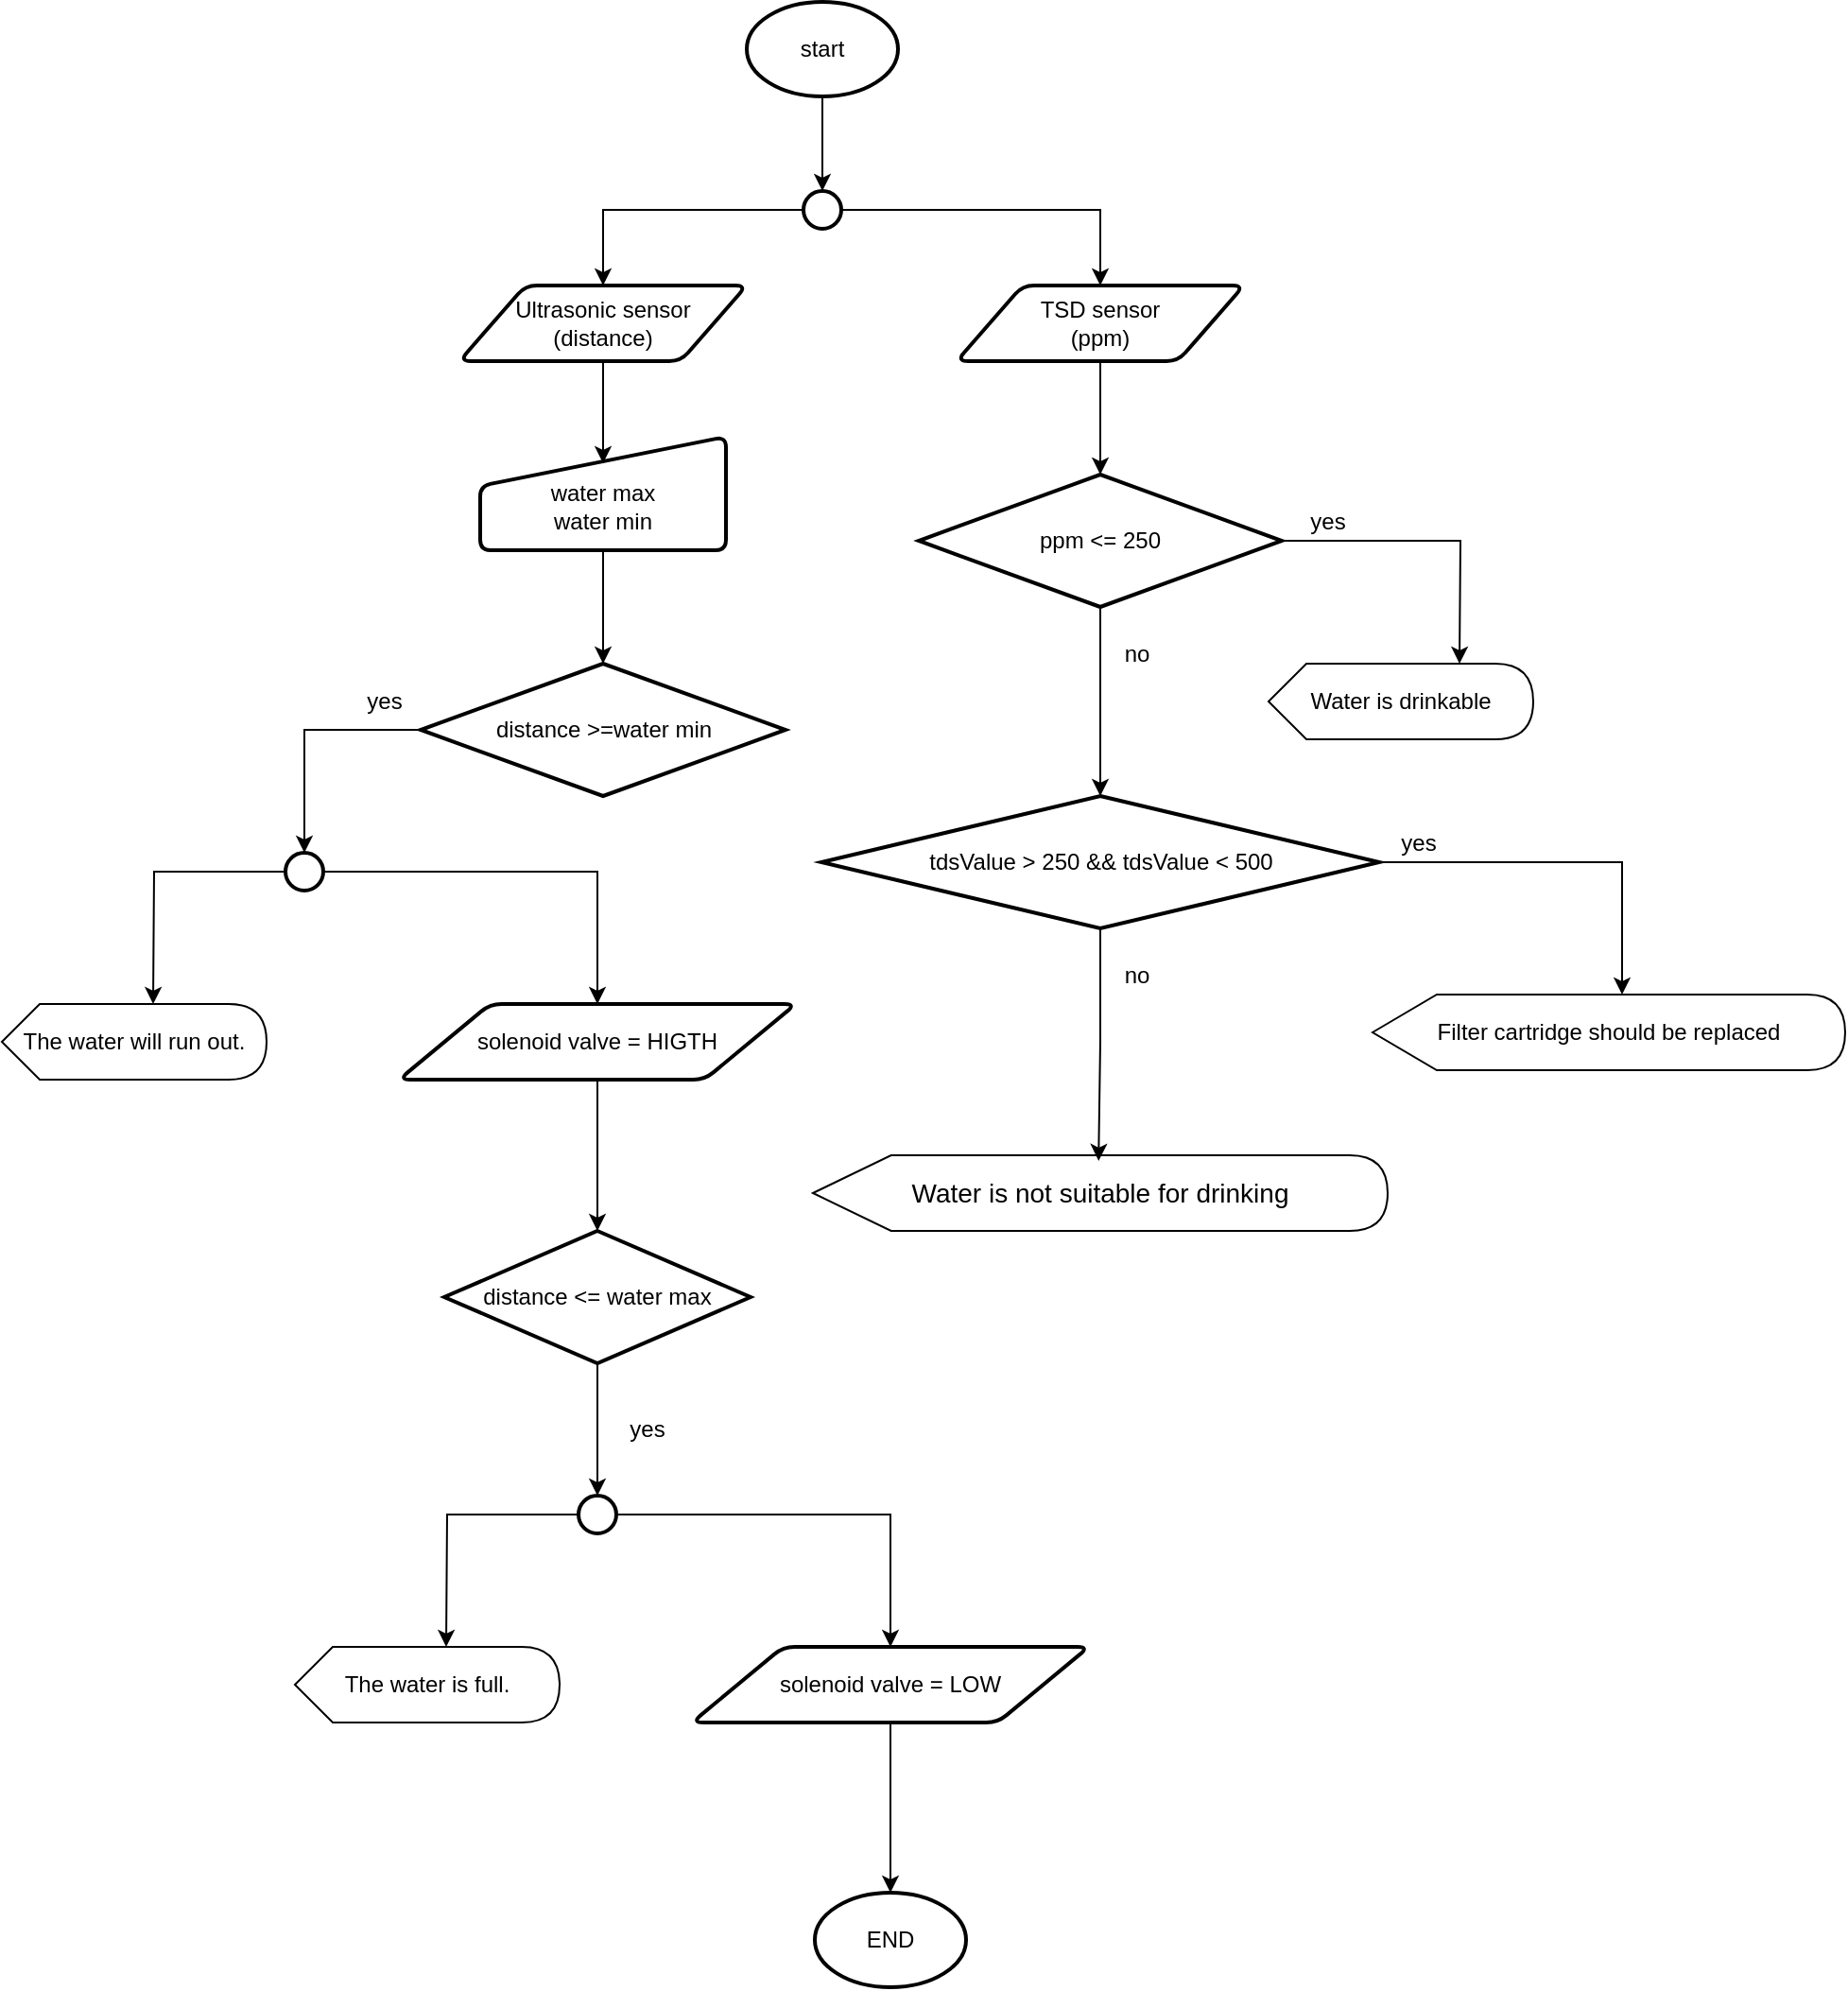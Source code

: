 <mxfile version="24.3.1" type="github">
  <diagram id="C5RBs43oDa-KdzZeNtuy" name="Page-1">
    <mxGraphModel dx="1452" dy="796" grid="1" gridSize="10" guides="1" tooltips="1" connect="1" arrows="1" fold="1" page="1" pageScale="1" pageWidth="1654" pageHeight="1169" math="0" shadow="0">
      <root>
        <mxCell id="WIyWlLk6GJQsqaUBKTNV-0" />
        <mxCell id="WIyWlLk6GJQsqaUBKTNV-1" parent="WIyWlLk6GJQsqaUBKTNV-0" />
        <mxCell id="Ok1g1s4KcjB2tpEZXEhJ-4" style="edgeStyle=orthogonalEdgeStyle;rounded=0;orthogonalLoop=1;jettySize=auto;html=1;exitX=0.5;exitY=1;exitDx=0;exitDy=0;exitPerimeter=0;" parent="WIyWlLk6GJQsqaUBKTNV-1" source="Ok1g1s4KcjB2tpEZXEhJ-0" target="Ok1g1s4KcjB2tpEZXEhJ-3" edge="1">
          <mxGeometry relative="1" as="geometry" />
        </mxCell>
        <mxCell id="Ok1g1s4KcjB2tpEZXEhJ-0" value="start" style="strokeWidth=2;html=1;shape=mxgraph.flowchart.start_1;whiteSpace=wrap;" parent="WIyWlLk6GJQsqaUBKTNV-1" vertex="1">
          <mxGeometry x="764" y="40" width="80" height="50" as="geometry" />
        </mxCell>
        <mxCell id="Ok1g1s4KcjB2tpEZXEhJ-8" style="edgeStyle=orthogonalEdgeStyle;rounded=0;orthogonalLoop=1;jettySize=auto;html=1;entryX=0.5;entryY=0.233;entryDx=0;entryDy=0;entryPerimeter=0;" parent="WIyWlLk6GJQsqaUBKTNV-1" source="Ok1g1s4KcjB2tpEZXEhJ-1" target="Ok1g1s4KcjB2tpEZXEhJ-7" edge="1">
          <mxGeometry relative="1" as="geometry" />
        </mxCell>
        <mxCell id="Ok1g1s4KcjB2tpEZXEhJ-1" value="Ultrasonic sensor&lt;br&gt;(distance)" style="shape=parallelogram;html=1;strokeWidth=2;perimeter=parallelogramPerimeter;whiteSpace=wrap;rounded=1;arcSize=12;size=0.23;" parent="WIyWlLk6GJQsqaUBKTNV-1" vertex="1">
          <mxGeometry x="612" y="190" width="152" height="40" as="geometry" />
        </mxCell>
        <mxCell id="Ok1g1s4KcjB2tpEZXEhJ-12" style="edgeStyle=orthogonalEdgeStyle;rounded=0;orthogonalLoop=1;jettySize=auto;html=1;" parent="WIyWlLk6GJQsqaUBKTNV-1" source="Ok1g1s4KcjB2tpEZXEhJ-2" target="Ok1g1s4KcjB2tpEZXEhJ-11" edge="1">
          <mxGeometry relative="1" as="geometry" />
        </mxCell>
        <mxCell id="Ok1g1s4KcjB2tpEZXEhJ-2" value="TSD sensor&lt;br&gt;(ppm)" style="shape=parallelogram;html=1;strokeWidth=2;perimeter=parallelogramPerimeter;whiteSpace=wrap;rounded=1;arcSize=12;size=0.23;" parent="WIyWlLk6GJQsqaUBKTNV-1" vertex="1">
          <mxGeometry x="875" y="190" width="152" height="40" as="geometry" />
        </mxCell>
        <mxCell id="Ok1g1s4KcjB2tpEZXEhJ-5" style="edgeStyle=orthogonalEdgeStyle;rounded=0;orthogonalLoop=1;jettySize=auto;html=1;entryX=0.5;entryY=0;entryDx=0;entryDy=0;" parent="WIyWlLk6GJQsqaUBKTNV-1" source="Ok1g1s4KcjB2tpEZXEhJ-3" target="Ok1g1s4KcjB2tpEZXEhJ-1" edge="1">
          <mxGeometry relative="1" as="geometry" />
        </mxCell>
        <mxCell id="Ok1g1s4KcjB2tpEZXEhJ-6" style="edgeStyle=orthogonalEdgeStyle;rounded=0;orthogonalLoop=1;jettySize=auto;html=1;entryX=0.5;entryY=0;entryDx=0;entryDy=0;" parent="WIyWlLk6GJQsqaUBKTNV-1" source="Ok1g1s4KcjB2tpEZXEhJ-3" target="Ok1g1s4KcjB2tpEZXEhJ-2" edge="1">
          <mxGeometry relative="1" as="geometry" />
        </mxCell>
        <mxCell id="Ok1g1s4KcjB2tpEZXEhJ-3" value="" style="strokeWidth=2;html=1;shape=mxgraph.flowchart.start_2;whiteSpace=wrap;" parent="WIyWlLk6GJQsqaUBKTNV-1" vertex="1">
          <mxGeometry x="794" y="140" width="20" height="20" as="geometry" />
        </mxCell>
        <mxCell id="Ok1g1s4KcjB2tpEZXEhJ-7" value="&lt;div&gt;&lt;br&gt;&lt;/div&gt;water max&lt;div&gt;water min&lt;/div&gt;" style="html=1;strokeWidth=2;shape=manualInput;whiteSpace=wrap;rounded=1;size=26;arcSize=11;" parent="WIyWlLk6GJQsqaUBKTNV-1" vertex="1">
          <mxGeometry x="623" y="270" width="130" height="60" as="geometry" />
        </mxCell>
        <mxCell id="Ok1g1s4KcjB2tpEZXEhJ-19" style="edgeStyle=orthogonalEdgeStyle;rounded=0;orthogonalLoop=1;jettySize=auto;html=1;exitX=0;exitY=0.5;exitDx=0;exitDy=0;exitPerimeter=0;entryX=0.5;entryY=0;entryDx=0;entryDy=0;entryPerimeter=0;" parent="WIyWlLk6GJQsqaUBKTNV-1" source="Ok1g1s4KcjB2tpEZXEhJ-9" target="Ok1g1s4KcjB2tpEZXEhJ-21" edge="1">
          <mxGeometry relative="1" as="geometry">
            <mxPoint x="530" y="480" as="targetPoint" />
          </mxGeometry>
        </mxCell>
        <mxCell id="Ok1g1s4KcjB2tpEZXEhJ-9" value="distance &amp;gt;=water min" style="strokeWidth=2;html=1;shape=mxgraph.flowchart.decision;whiteSpace=wrap;" parent="WIyWlLk6GJQsqaUBKTNV-1" vertex="1">
          <mxGeometry x="591.5" y="390" width="193" height="70" as="geometry" />
        </mxCell>
        <mxCell id="Ok1g1s4KcjB2tpEZXEhJ-10" style="edgeStyle=orthogonalEdgeStyle;rounded=0;orthogonalLoop=1;jettySize=auto;html=1;exitX=0.5;exitY=1;exitDx=0;exitDy=0;entryX=0.5;entryY=0;entryDx=0;entryDy=0;entryPerimeter=0;" parent="WIyWlLk6GJQsqaUBKTNV-1" source="Ok1g1s4KcjB2tpEZXEhJ-7" target="Ok1g1s4KcjB2tpEZXEhJ-9" edge="1">
          <mxGeometry relative="1" as="geometry" />
        </mxCell>
        <mxCell id="Ok1g1s4KcjB2tpEZXEhJ-13" style="edgeStyle=orthogonalEdgeStyle;rounded=0;orthogonalLoop=1;jettySize=auto;html=1;" parent="WIyWlLk6GJQsqaUBKTNV-1" source="Ok1g1s4KcjB2tpEZXEhJ-11" edge="1">
          <mxGeometry relative="1" as="geometry">
            <mxPoint x="1141.0" y="390" as="targetPoint" />
          </mxGeometry>
        </mxCell>
        <mxCell id="Ok1g1s4KcjB2tpEZXEhJ-16" style="edgeStyle=orthogonalEdgeStyle;rounded=0;orthogonalLoop=1;jettySize=auto;html=1;entryX=0.5;entryY=0;entryDx=0;entryDy=0;entryPerimeter=0;" parent="WIyWlLk6GJQsqaUBKTNV-1" source="Ok1g1s4KcjB2tpEZXEhJ-11" target="Ok1g1s4KcjB2tpEZXEhJ-39" edge="1">
          <mxGeometry relative="1" as="geometry">
            <mxPoint x="951" y="460" as="targetPoint" />
          </mxGeometry>
        </mxCell>
        <mxCell id="Ok1g1s4KcjB2tpEZXEhJ-11" value="ppm &amp;lt;= 250" style="strokeWidth=2;html=1;shape=mxgraph.flowchart.decision;whiteSpace=wrap;" parent="WIyWlLk6GJQsqaUBKTNV-1" vertex="1">
          <mxGeometry x="855" y="290" width="192" height="70" as="geometry" />
        </mxCell>
        <mxCell id="Ok1g1s4KcjB2tpEZXEhJ-14" value="&lt;h5 style=&quot;line-height: 19px;&quot;&gt;&lt;font style=&quot;font-size: 12px;&quot;&gt;&lt;span style=&quot;white-space: pre; font-weight: normal;&quot;&gt;Water is&lt;font style=&quot;&quot; face=&quot;Helvetica&quot;&gt; &lt;/font&gt;drinkable&lt;/span&gt;&lt;/font&gt;&lt;/h5&gt;" style="shape=display;whiteSpace=wrap;html=1;size=0.143;" parent="WIyWlLk6GJQsqaUBKTNV-1" vertex="1">
          <mxGeometry x="1040" y="390" width="140" height="40" as="geometry" />
        </mxCell>
        <mxCell id="Ok1g1s4KcjB2tpEZXEhJ-15" value="yes" style="text;html=1;align=center;verticalAlign=middle;resizable=0;points=[];autosize=1;strokeColor=none;fillColor=none;" parent="WIyWlLk6GJQsqaUBKTNV-1" vertex="1">
          <mxGeometry x="1051" y="300" width="40" height="30" as="geometry" />
        </mxCell>
        <mxCell id="Ok1g1s4KcjB2tpEZXEhJ-18" value="no" style="text;html=1;align=center;verticalAlign=middle;resizable=0;points=[];autosize=1;strokeColor=none;fillColor=none;" parent="WIyWlLk6GJQsqaUBKTNV-1" vertex="1">
          <mxGeometry x="950" y="370" width="40" height="30" as="geometry" />
        </mxCell>
        <mxCell id="Ok1g1s4KcjB2tpEZXEhJ-25" style="edgeStyle=orthogonalEdgeStyle;rounded=0;orthogonalLoop=1;jettySize=auto;html=1;entryX=0.5;entryY=0;entryDx=0;entryDy=0;" parent="WIyWlLk6GJQsqaUBKTNV-1" source="Ok1g1s4KcjB2tpEZXEhJ-21" target="Ok1g1s4KcjB2tpEZXEhJ-27" edge="1">
          <mxGeometry relative="1" as="geometry">
            <mxPoint x="645" y="565" as="targetPoint" />
          </mxGeometry>
        </mxCell>
        <mxCell id="Ok1g1s4KcjB2tpEZXEhJ-21" value="" style="strokeWidth=2;html=1;shape=mxgraph.flowchart.start_2;whiteSpace=wrap;" parent="WIyWlLk6GJQsqaUBKTNV-1" vertex="1">
          <mxGeometry x="520" y="490" width="20" height="20" as="geometry" />
        </mxCell>
        <mxCell id="Ok1g1s4KcjB2tpEZXEhJ-23" value="&lt;h5 style=&quot;line-height: 19px;&quot;&gt;&lt;span style=&quot;font-size: 12px; font-weight: 400; white-space: pre;&quot;&gt;The water will run out.&lt;/span&gt;&lt;br&gt;&lt;/h5&gt;" style="shape=display;whiteSpace=wrap;html=1;size=0.143;" parent="WIyWlLk6GJQsqaUBKTNV-1" vertex="1">
          <mxGeometry x="370" y="570" width="140" height="40" as="geometry" />
        </mxCell>
        <mxCell id="Ok1g1s4KcjB2tpEZXEhJ-24" style="edgeStyle=orthogonalEdgeStyle;rounded=0;orthogonalLoop=1;jettySize=auto;html=1;" parent="WIyWlLk6GJQsqaUBKTNV-1" source="Ok1g1s4KcjB2tpEZXEhJ-21" edge="1">
          <mxGeometry relative="1" as="geometry">
            <mxPoint x="450" y="570" as="targetPoint" />
          </mxGeometry>
        </mxCell>
        <mxCell id="Ok1g1s4KcjB2tpEZXEhJ-28" style="edgeStyle=orthogonalEdgeStyle;rounded=0;orthogonalLoop=1;jettySize=auto;html=1;entryX=0.5;entryY=0;entryDx=0;entryDy=0;entryPerimeter=0;" parent="WIyWlLk6GJQsqaUBKTNV-1" source="Ok1g1s4KcjB2tpEZXEhJ-27" target="Ok1g1s4KcjB2tpEZXEhJ-29" edge="1">
          <mxGeometry relative="1" as="geometry">
            <mxPoint x="685" y="690" as="targetPoint" />
          </mxGeometry>
        </mxCell>
        <mxCell id="Ok1g1s4KcjB2tpEZXEhJ-27" value="solenoid valve = HIGTH" style="shape=parallelogram;html=1;strokeWidth=2;perimeter=parallelogramPerimeter;whiteSpace=wrap;rounded=1;arcSize=12;size=0.23;" parent="WIyWlLk6GJQsqaUBKTNV-1" vertex="1">
          <mxGeometry x="580" y="570" width="210" height="40" as="geometry" />
        </mxCell>
        <mxCell id="Ok1g1s4KcjB2tpEZXEhJ-35" style="edgeStyle=orthogonalEdgeStyle;rounded=0;orthogonalLoop=1;jettySize=auto;html=1;" parent="WIyWlLk6GJQsqaUBKTNV-1" source="Ok1g1s4KcjB2tpEZXEhJ-29" target="Ok1g1s4KcjB2tpEZXEhJ-31" edge="1">
          <mxGeometry relative="1" as="geometry" />
        </mxCell>
        <mxCell id="Ok1g1s4KcjB2tpEZXEhJ-29" value="distance &amp;lt;= water max" style="strokeWidth=2;html=1;shape=mxgraph.flowchart.decision;whiteSpace=wrap;" parent="WIyWlLk6GJQsqaUBKTNV-1" vertex="1">
          <mxGeometry x="604" y="690" width="162" height="70" as="geometry" />
        </mxCell>
        <mxCell id="Ok1g1s4KcjB2tpEZXEhJ-30" style="edgeStyle=orthogonalEdgeStyle;rounded=0;orthogonalLoop=1;jettySize=auto;html=1;entryX=0.5;entryY=0;entryDx=0;entryDy=0;" parent="WIyWlLk6GJQsqaUBKTNV-1" source="Ok1g1s4KcjB2tpEZXEhJ-31" target="Ok1g1s4KcjB2tpEZXEhJ-34" edge="1">
          <mxGeometry relative="1" as="geometry">
            <mxPoint x="800" y="905" as="targetPoint" />
          </mxGeometry>
        </mxCell>
        <mxCell id="Ok1g1s4KcjB2tpEZXEhJ-31" value="" style="strokeWidth=2;html=1;shape=mxgraph.flowchart.start_2;whiteSpace=wrap;" parent="WIyWlLk6GJQsqaUBKTNV-1" vertex="1">
          <mxGeometry x="675" y="830" width="20" height="20" as="geometry" />
        </mxCell>
        <mxCell id="Ok1g1s4KcjB2tpEZXEhJ-32" value="&lt;h5 style=&quot;line-height: 19px;&quot;&gt;&lt;span style=&quot;font-size: 12px; font-weight: 400; white-space: pre;&quot;&gt;The water is full.&lt;/span&gt;&lt;br&gt;&lt;/h5&gt;" style="shape=display;whiteSpace=wrap;html=1;size=0.143;" parent="WIyWlLk6GJQsqaUBKTNV-1" vertex="1">
          <mxGeometry x="525" y="910" width="140" height="40" as="geometry" />
        </mxCell>
        <mxCell id="Ok1g1s4KcjB2tpEZXEhJ-33" style="edgeStyle=orthogonalEdgeStyle;rounded=0;orthogonalLoop=1;jettySize=auto;html=1;" parent="WIyWlLk6GJQsqaUBKTNV-1" source="Ok1g1s4KcjB2tpEZXEhJ-31" edge="1">
          <mxGeometry relative="1" as="geometry">
            <mxPoint x="605" y="910" as="targetPoint" />
          </mxGeometry>
        </mxCell>
        <mxCell id="Ok1g1s4KcjB2tpEZXEhJ-34" value="solenoid valve = LOW" style="shape=parallelogram;html=1;strokeWidth=2;perimeter=parallelogramPerimeter;whiteSpace=wrap;rounded=1;arcSize=12;size=0.23;" parent="WIyWlLk6GJQsqaUBKTNV-1" vertex="1">
          <mxGeometry x="735" y="910" width="210" height="40" as="geometry" />
        </mxCell>
        <mxCell id="Ok1g1s4KcjB2tpEZXEhJ-39" value="tdsValue &amp;gt; 250 &amp;amp;&amp;amp; tdsValue &amp;lt; 500" style="strokeWidth=2;html=1;shape=mxgraph.flowchart.decision;whiteSpace=wrap;" parent="WIyWlLk6GJQsqaUBKTNV-1" vertex="1">
          <mxGeometry x="803.5" y="460" width="295" height="70" as="geometry" />
        </mxCell>
        <mxCell id="Ok1g1s4KcjB2tpEZXEhJ-44" value="END" style="strokeWidth=2;html=1;shape=mxgraph.flowchart.start_1;whiteSpace=wrap;" parent="WIyWlLk6GJQsqaUBKTNV-1" vertex="1">
          <mxGeometry x="800" y="1040" width="80" height="50" as="geometry" />
        </mxCell>
        <mxCell id="LHPRh5calL3W1cEzTOZp-0" value="yes" style="text;html=1;align=center;verticalAlign=middle;resizable=0;points=[];autosize=1;strokeColor=none;fillColor=none;" parent="WIyWlLk6GJQsqaUBKTNV-1" vertex="1">
          <mxGeometry x="551.5" y="395" width="40" height="30" as="geometry" />
        </mxCell>
        <mxCell id="LHPRh5calL3W1cEzTOZp-1" value="yes" style="text;html=1;align=center;verticalAlign=middle;resizable=0;points=[];autosize=1;strokeColor=none;fillColor=none;" parent="WIyWlLk6GJQsqaUBKTNV-1" vertex="1">
          <mxGeometry x="691" y="780" width="40" height="30" as="geometry" />
        </mxCell>
        <mxCell id="LHPRh5calL3W1cEzTOZp-2" value="no" style="text;html=1;align=center;verticalAlign=middle;resizable=0;points=[];autosize=1;strokeColor=none;fillColor=none;" parent="WIyWlLk6GJQsqaUBKTNV-1" vertex="1">
          <mxGeometry x="950" y="540" width="40" height="30" as="geometry" />
        </mxCell>
        <mxCell id="LHPRh5calL3W1cEzTOZp-6" style="edgeStyle=orthogonalEdgeStyle;rounded=0;orthogonalLoop=1;jettySize=auto;html=1;exitX=0.5;exitY=1;exitDx=0;exitDy=0;entryX=0.5;entryY=0;entryDx=0;entryDy=0;entryPerimeter=0;" parent="WIyWlLk6GJQsqaUBKTNV-1" source="Ok1g1s4KcjB2tpEZXEhJ-34" target="Ok1g1s4KcjB2tpEZXEhJ-44" edge="1">
          <mxGeometry relative="1" as="geometry" />
        </mxCell>
        <mxCell id="zqLwtPevEamrhEhXI_3O-1" value="&lt;div style=&quot;font-size: 14px; line-height: 19px; white-space: pre;&quot;&gt;&lt;span style=&quot;background-color: rgb(255, 255, 255);&quot;&gt;&lt;font face=&quot;Helvetica&quot;&gt;Water is not suitable for drinking&lt;/font&gt;&lt;/span&gt;&lt;/div&gt;" style="shape=display;whiteSpace=wrap;html=1;align=center;size=0.136;" vertex="1" parent="WIyWlLk6GJQsqaUBKTNV-1">
          <mxGeometry x="799" y="650" width="304" height="40" as="geometry" />
        </mxCell>
        <mxCell id="zqLwtPevEamrhEhXI_3O-4" value="yes" style="text;html=1;align=center;verticalAlign=middle;resizable=0;points=[];autosize=1;strokeColor=none;fillColor=none;" vertex="1" parent="WIyWlLk6GJQsqaUBKTNV-1">
          <mxGeometry x="1098.5" y="470" width="40" height="30" as="geometry" />
        </mxCell>
        <mxCell id="Ok1g1s4KcjB2tpEZXEhJ-17" value="&lt;h5 style=&quot;line-height: 19px;&quot;&gt;&lt;div style=&quot;font-weight: normal; line-height: 19px; white-space: pre;&quot;&gt;&lt;font style=&quot;font-size: 12px;&quot; face=&quot;Helvetica&quot;&gt;Filter cartridge should be replaced&lt;/font&gt;&lt;/div&gt;&lt;/h5&gt;" style="shape=display;whiteSpace=wrap;html=1;align=center;size=0.136;" parent="WIyWlLk6GJQsqaUBKTNV-1" vertex="1">
          <mxGeometry x="1095" y="565" width="250" height="40" as="geometry" />
        </mxCell>
        <mxCell id="zqLwtPevEamrhEhXI_3O-7" style="edgeStyle=orthogonalEdgeStyle;rounded=0;orthogonalLoop=1;jettySize=auto;html=1;exitX=1;exitY=0.5;exitDx=0;exitDy=0;exitPerimeter=0;entryX=0;entryY=0;entryDx=132;entryDy=0;entryPerimeter=0;" edge="1" parent="WIyWlLk6GJQsqaUBKTNV-1" source="Ok1g1s4KcjB2tpEZXEhJ-39" target="Ok1g1s4KcjB2tpEZXEhJ-17">
          <mxGeometry relative="1" as="geometry" />
        </mxCell>
        <mxCell id="zqLwtPevEamrhEhXI_3O-11" style="edgeStyle=orthogonalEdgeStyle;rounded=0;orthogonalLoop=1;jettySize=auto;html=1;exitX=0.5;exitY=1;exitDx=0;exitDy=0;exitPerimeter=0;entryX=0.497;entryY=0.074;entryDx=0;entryDy=0;entryPerimeter=0;" edge="1" parent="WIyWlLk6GJQsqaUBKTNV-1" source="Ok1g1s4KcjB2tpEZXEhJ-39" target="zqLwtPevEamrhEhXI_3O-1">
          <mxGeometry relative="1" as="geometry" />
        </mxCell>
      </root>
    </mxGraphModel>
  </diagram>
</mxfile>
